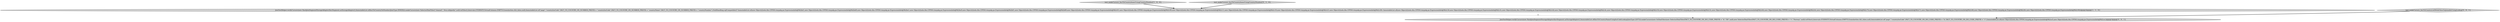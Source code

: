 digraph {
0 [style = filled, label = "test_makeCursors_factToCountryInnerUsingCountryNumber['1', '0', '0']", fillcolor = lightgray, shape = diamond image = "AAA0AAABBB1BBB"];
3 [style = filled, label = "JoinTestHelper.verifyCursors(new HashJoinSegmentStorageAdapter(factSegment.asStorageAdapter(),ImmutableList.of(factToCountryNameUsingIsoCodeLookup(JoinType.LEFT))).makeCursors(new OrDimFilter(new SelectorDimFilter(FACT_TO_COUNTRY_ON_ISO_CODE_PREFIX + \"k\",\"DE\",null),new SelectorDimFilter(FACT_TO_COUNTRY_ON_ISO_CODE_PREFIX + \"v\",\"Norway\",null)).toFilter(),Intervals.ETERNITY,VirtualColumns.EMPTY,Granularities.ALL,false,null),ImmutableList.of(\"page\",\"countryIsoCode\",FACT_TO_COUNTRY_ON_ISO_CODE_PREFIX + \"k\",FACT_TO_COUNTRY_ON_ISO_CODE_PREFIX + \"v\"),ImmutableList.of(new Object((((edu.fdu.CPPDG.tinypdg.pe.ExpressionInfo@9b2ce5,new Object((((edu.fdu.CPPDG.tinypdg.pe.ExpressionInfo@9b2cec))@@@3@@@['0', '0', '1']", fillcolor = lightgray, shape = ellipse image = "AAA0AAABBB3BBB"];
1 [style = filled, label = "JoinTestHelper.verifyCursors(new HashJoinSegmentStorageAdapter(factSegment.asStorageAdapter(),ImmutableList.of(factToCountryOnNumber(JoinType.INNER))).makeCursors(new SelectorDimFilter(\"channel\",\"#en.wikipedia\",null).toFilter(),Intervals.ETERNITY,VirtualColumns.EMPTY,Granularities.ALL,false,null),ImmutableList.of(\"page\",\"countryIsoCode\",FACT_TO_COUNTRY_ON_NUMBER_PREFIX + \"countryIsoCode\",FACT_TO_COUNTRY_ON_NUMBER_PREFIX + \"countryName\",FACT_TO_COUNTRY_ON_NUMBER_PREFIX + \"countryNumber\"),NullHandling.sqlCompatible()? ImmutableList.of(new Object((((edu.fdu.CPPDG.tinypdg.pe.ExpressionInfo@9b2bd1,new Object((((edu.fdu.CPPDG.tinypdg.pe.ExpressionInfo@9b2bd9,new Object((((edu.fdu.CPPDG.tinypdg.pe.ExpressionInfo@9b2be1,new Object((((edu.fdu.CPPDG.tinypdg.pe.ExpressionInfo@9b2be9,new Object((((edu.fdu.CPPDG.tinypdg.pe.ExpressionInfo@9b2bf1,new Object((((edu.fdu.CPPDG.tinypdg.pe.ExpressionInfo@9b2bf9,new Object((((edu.fdu.CPPDG.tinypdg.pe.ExpressionInfo@9b2c01,new Object((((edu.fdu.CPPDG.tinypdg.pe.ExpressionInfo@9b2c09,new Object((((edu.fdu.CPPDG.tinypdg.pe.ExpressionInfo@9b2c11,new Object((((edu.fdu.CPPDG.tinypdg.pe.ExpressionInfo@9b2c19,new Object((((edu.fdu.CPPDG.tinypdg.pe.ExpressionInfo@9b2c21,new Object((((edu.fdu.CPPDG.tinypdg.pe.ExpressionInfo@9b2c29): ImmutableList.of(new Object((((edu.fdu.CPPDG.tinypdg.pe.ExpressionInfo@9b2c34,new Object((((edu.fdu.CPPDG.tinypdg.pe.ExpressionInfo@9b2c3c,new Object((((edu.fdu.CPPDG.tinypdg.pe.ExpressionInfo@9b2c44,new Object((((edu.fdu.CPPDG.tinypdg.pe.ExpressionInfo@9b2c4c,new Object((((edu.fdu.CPPDG.tinypdg.pe.ExpressionInfo@9b2c54,new Object((((edu.fdu.CPPDG.tinypdg.pe.ExpressionInfo@9b2c5c,new Object((((edu.fdu.CPPDG.tinypdg.pe.ExpressionInfo@9b2c64,new Object((((edu.fdu.CPPDG.tinypdg.pe.ExpressionInfo@9b2c6c,new Object((((edu.fdu.CPPDG.tinypdg.pe.ExpressionInfo@9b2c74,new Object((((edu.fdu.CPPDG.tinypdg.pe.ExpressionInfo@9b2c7c,new Object((((edu.fdu.CPPDG.tinypdg.pe.ExpressionInfo@9b2c84,new Object((((edu.fdu.CPPDG.tinypdg.pe.ExpressionInfo@9b2c8c,new Object((((((edu.fdu.CPPDG.tinypdg.pe.ExpressionInfo@9b2c94))@@@3@@@['1', '1', '0']", fillcolor = lightgray, shape = ellipse image = "AAA0AAABBB1BBB"];
2 [style = filled, label = "test_makeCursors_factToCountryInnerUsingCountryNumber['0', '1', '0']", fillcolor = lightgray, shape = diamond image = "AAA0AAABBB2BBB"];
4 [style = filled, label = "test_makeCursors_factToCountryLeftWithFilterOnJoinableUsingLookup['0', '0', '1']", fillcolor = lightgray, shape = diamond image = "AAA0AAABBB3BBB"];
1->3 [style = dashed, label="0"];
4->3 [style = bold, label=""];
2->1 [style = bold, label=""];
0->1 [style = bold, label=""];
}
